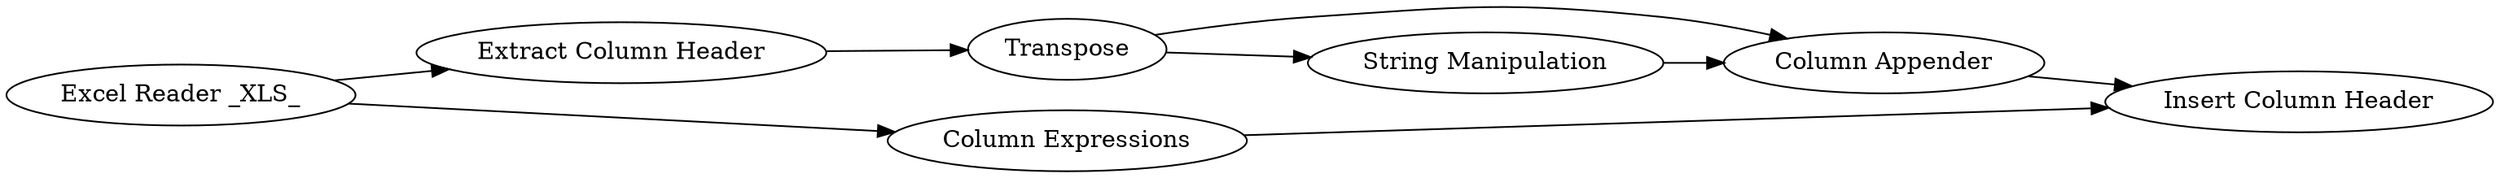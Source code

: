 digraph {
	"309855468208681514_17" [label="Extract Column Header"]
	"309855468208681514_15" [label="Column Expressions"]
	"309855468208681514_18" [label=Transpose]
	"309855468208681514_21" [label="Column Appender"]
	"309855468208681514_19" [label="String Manipulation"]
	"309855468208681514_20" [label="Insert Column Header"]
	"309855468208681514_16" [label="Excel Reader _XLS_"]
	"309855468208681514_19" -> "309855468208681514_21"
	"309855468208681514_16" -> "309855468208681514_17"
	"309855468208681514_16" -> "309855468208681514_15"
	"309855468208681514_18" -> "309855468208681514_19"
	"309855468208681514_15" -> "309855468208681514_20"
	"309855468208681514_17" -> "309855468208681514_18"
	"309855468208681514_18" -> "309855468208681514_21"
	"309855468208681514_21" -> "309855468208681514_20"
	rankdir=LR
}

